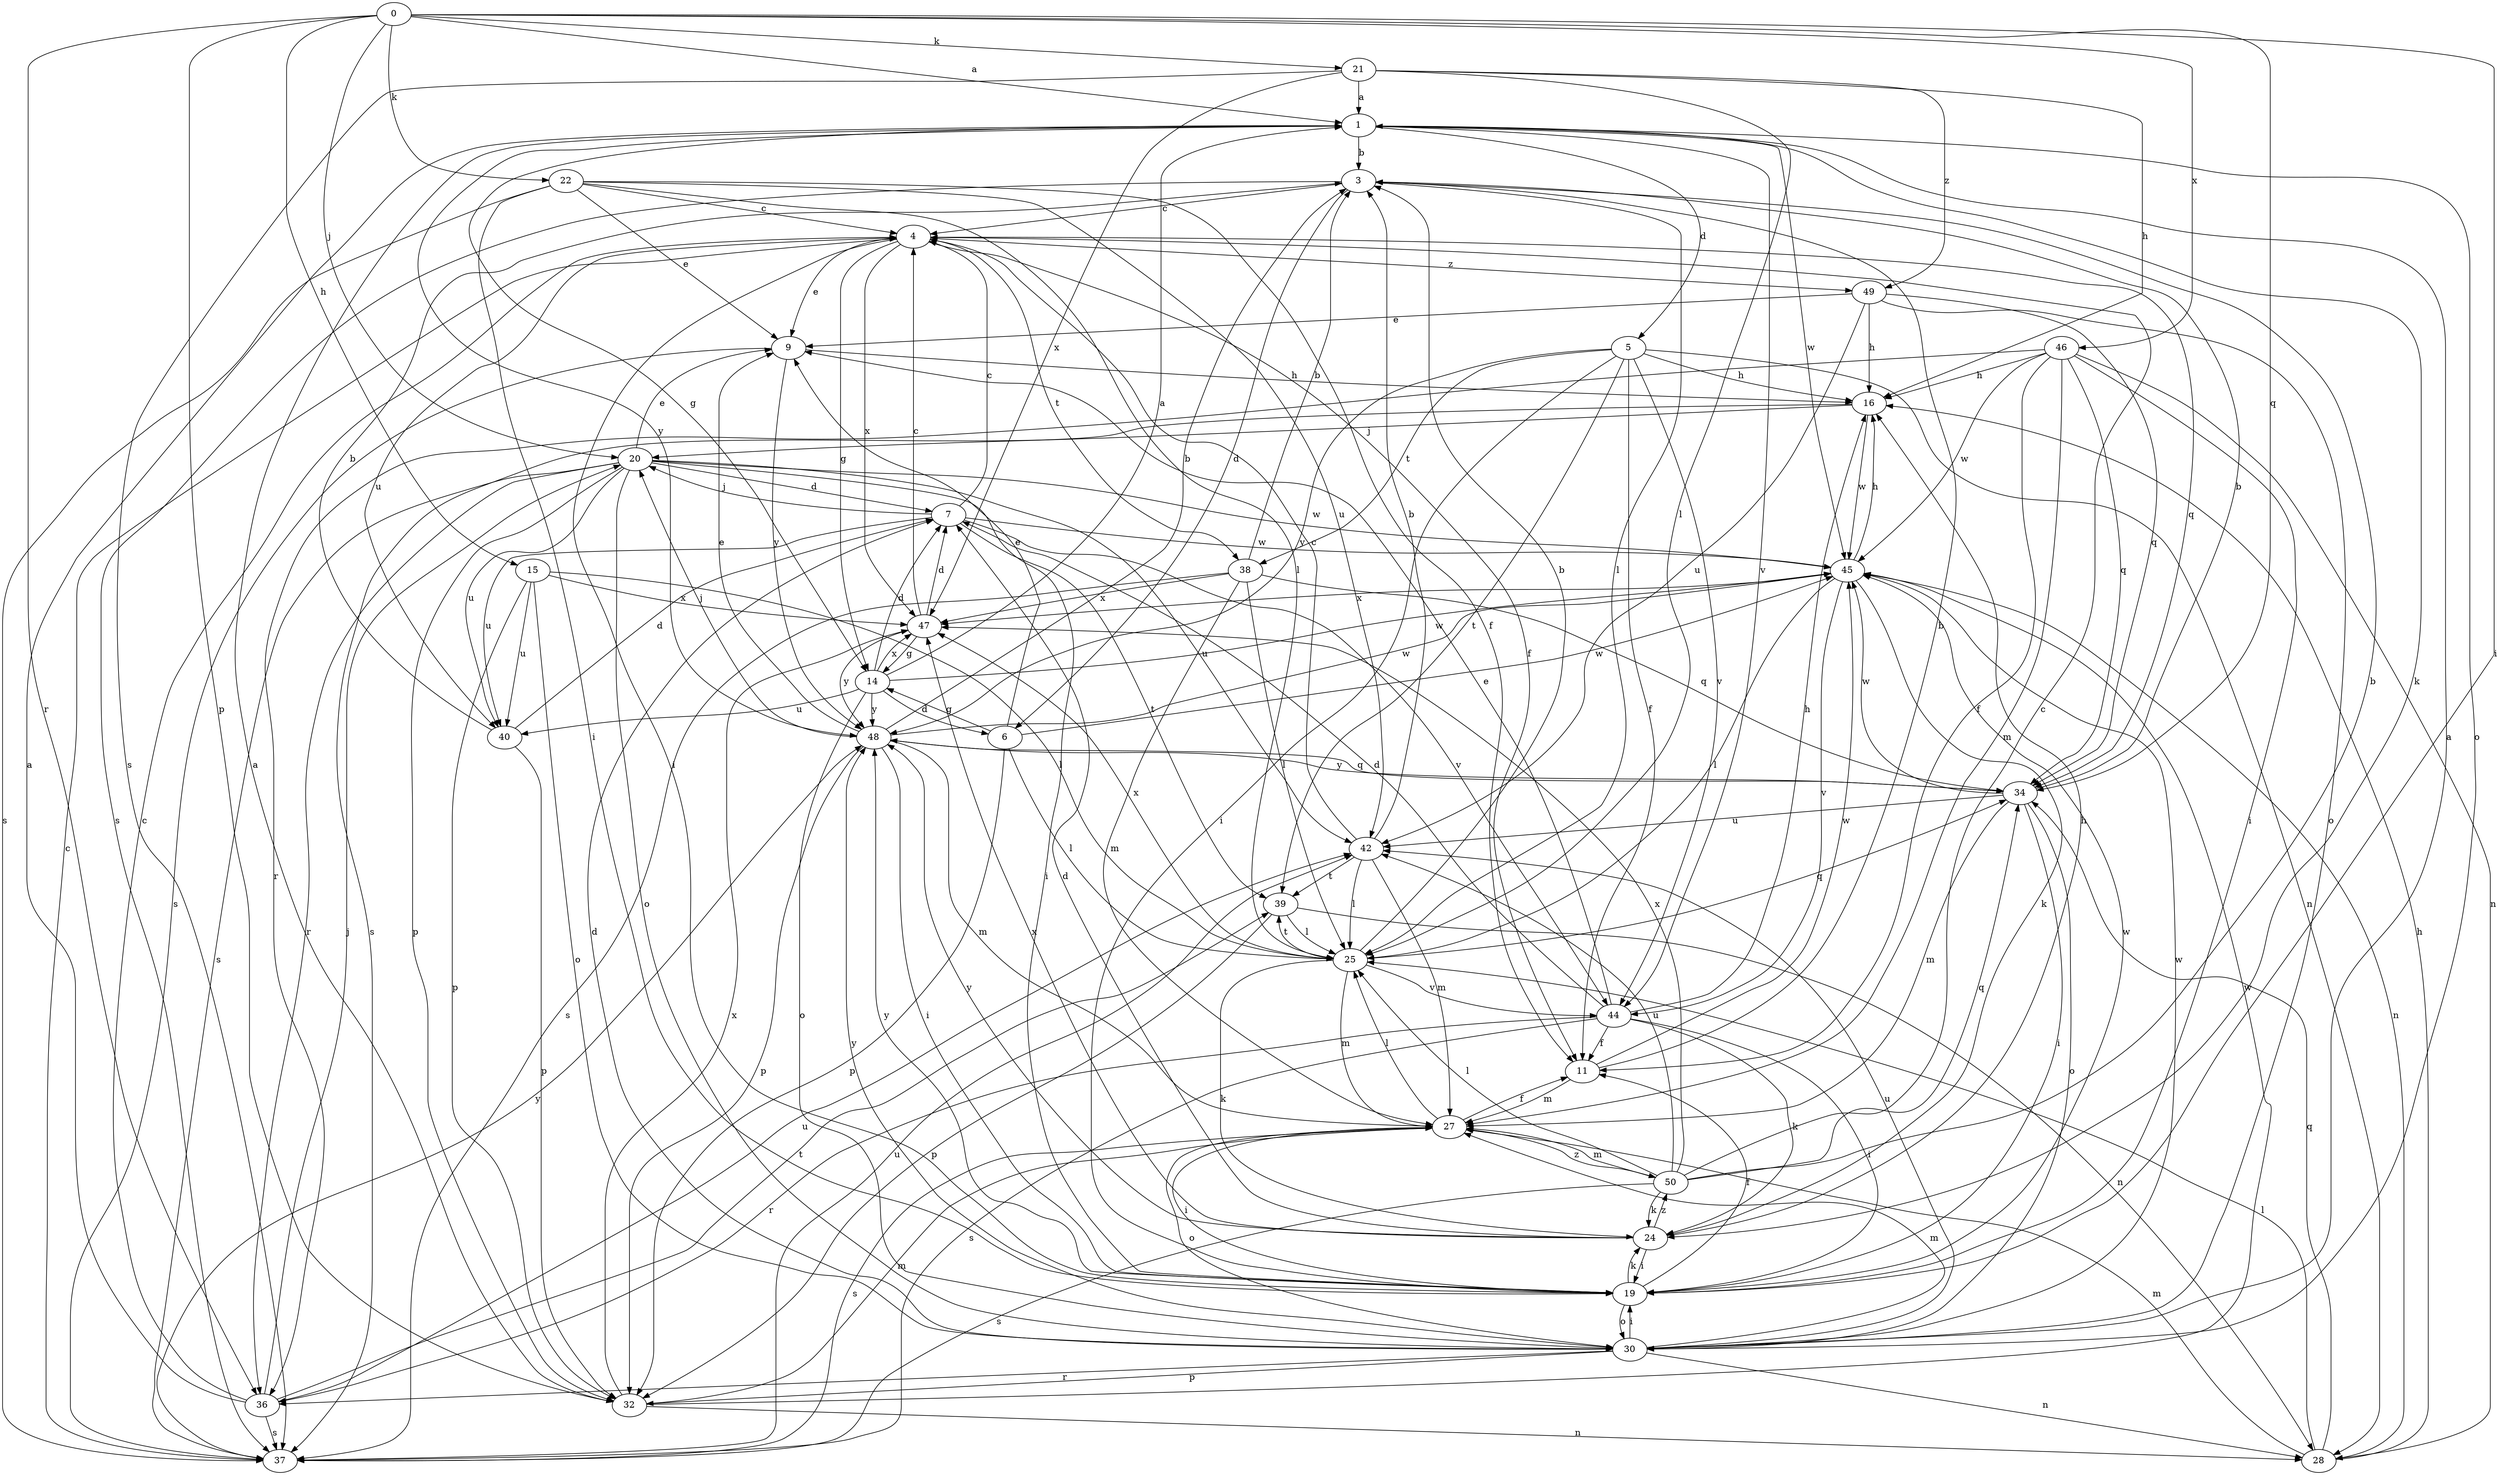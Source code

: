 strict digraph  {
0;
1;
3;
4;
5;
6;
7;
9;
11;
14;
15;
16;
19;
20;
21;
22;
24;
25;
27;
28;
30;
32;
34;
36;
37;
38;
39;
40;
42;
44;
45;
46;
47;
48;
49;
50;
0 -> 1  [label=a];
0 -> 15  [label=h];
0 -> 19  [label=i];
0 -> 20  [label=j];
0 -> 21  [label=k];
0 -> 22  [label=k];
0 -> 32  [label=p];
0 -> 34  [label=q];
0 -> 36  [label=r];
0 -> 46  [label=x];
1 -> 3  [label=b];
1 -> 5  [label=d];
1 -> 14  [label=g];
1 -> 24  [label=k];
1 -> 30  [label=o];
1 -> 44  [label=v];
1 -> 45  [label=w];
1 -> 48  [label=y];
3 -> 4  [label=c];
3 -> 6  [label=d];
3 -> 25  [label=l];
3 -> 37  [label=s];
4 -> 9  [label=e];
4 -> 11  [label=f];
4 -> 14  [label=g];
4 -> 19  [label=i];
4 -> 34  [label=q];
4 -> 38  [label=t];
4 -> 40  [label=u];
4 -> 47  [label=x];
4 -> 49  [label=z];
5 -> 11  [label=f];
5 -> 16  [label=h];
5 -> 19  [label=i];
5 -> 28  [label=n];
5 -> 38  [label=t];
5 -> 39  [label=t];
5 -> 44  [label=v];
5 -> 48  [label=y];
6 -> 9  [label=e];
6 -> 14  [label=g];
6 -> 25  [label=l];
6 -> 32  [label=p];
6 -> 45  [label=w];
7 -> 4  [label=c];
7 -> 20  [label=j];
7 -> 39  [label=t];
7 -> 40  [label=u];
7 -> 44  [label=v];
7 -> 45  [label=w];
9 -> 16  [label=h];
9 -> 37  [label=s];
9 -> 48  [label=y];
11 -> 3  [label=b];
11 -> 27  [label=m];
11 -> 45  [label=w];
14 -> 1  [label=a];
14 -> 6  [label=d];
14 -> 7  [label=d];
14 -> 30  [label=o];
14 -> 40  [label=u];
14 -> 45  [label=w];
14 -> 47  [label=x];
14 -> 48  [label=y];
15 -> 25  [label=l];
15 -> 30  [label=o];
15 -> 32  [label=p];
15 -> 40  [label=u];
15 -> 47  [label=x];
16 -> 20  [label=j];
16 -> 37  [label=s];
16 -> 45  [label=w];
19 -> 11  [label=f];
19 -> 24  [label=k];
19 -> 30  [label=o];
19 -> 45  [label=w];
19 -> 48  [label=y];
20 -> 7  [label=d];
20 -> 9  [label=e];
20 -> 19  [label=i];
20 -> 30  [label=o];
20 -> 32  [label=p];
20 -> 36  [label=r];
20 -> 37  [label=s];
20 -> 40  [label=u];
20 -> 42  [label=u];
20 -> 45  [label=w];
21 -> 1  [label=a];
21 -> 16  [label=h];
21 -> 25  [label=l];
21 -> 37  [label=s];
21 -> 47  [label=x];
21 -> 49  [label=z];
22 -> 4  [label=c];
22 -> 9  [label=e];
22 -> 11  [label=f];
22 -> 19  [label=i];
22 -> 25  [label=l];
22 -> 37  [label=s];
22 -> 42  [label=u];
24 -> 7  [label=d];
24 -> 16  [label=h];
24 -> 19  [label=i];
24 -> 47  [label=x];
24 -> 48  [label=y];
24 -> 50  [label=z];
25 -> 3  [label=b];
25 -> 24  [label=k];
25 -> 27  [label=m];
25 -> 34  [label=q];
25 -> 39  [label=t];
25 -> 44  [label=v];
25 -> 47  [label=x];
27 -> 11  [label=f];
27 -> 19  [label=i];
27 -> 25  [label=l];
27 -> 30  [label=o];
27 -> 37  [label=s];
27 -> 50  [label=z];
28 -> 16  [label=h];
28 -> 25  [label=l];
28 -> 27  [label=m];
28 -> 34  [label=q];
30 -> 1  [label=a];
30 -> 7  [label=d];
30 -> 19  [label=i];
30 -> 27  [label=m];
30 -> 28  [label=n];
30 -> 32  [label=p];
30 -> 36  [label=r];
30 -> 42  [label=u];
30 -> 45  [label=w];
30 -> 48  [label=y];
32 -> 1  [label=a];
32 -> 27  [label=m];
32 -> 28  [label=n];
32 -> 45  [label=w];
32 -> 47  [label=x];
34 -> 3  [label=b];
34 -> 19  [label=i];
34 -> 27  [label=m];
34 -> 30  [label=o];
34 -> 42  [label=u];
34 -> 45  [label=w];
34 -> 48  [label=y];
36 -> 1  [label=a];
36 -> 4  [label=c];
36 -> 20  [label=j];
36 -> 37  [label=s];
36 -> 39  [label=t];
36 -> 42  [label=u];
37 -> 4  [label=c];
37 -> 42  [label=u];
37 -> 48  [label=y];
38 -> 3  [label=b];
38 -> 25  [label=l];
38 -> 27  [label=m];
38 -> 34  [label=q];
38 -> 37  [label=s];
38 -> 47  [label=x];
39 -> 25  [label=l];
39 -> 28  [label=n];
39 -> 32  [label=p];
40 -> 3  [label=b];
40 -> 7  [label=d];
40 -> 32  [label=p];
42 -> 3  [label=b];
42 -> 4  [label=c];
42 -> 25  [label=l];
42 -> 27  [label=m];
42 -> 39  [label=t];
44 -> 7  [label=d];
44 -> 9  [label=e];
44 -> 11  [label=f];
44 -> 16  [label=h];
44 -> 19  [label=i];
44 -> 24  [label=k];
44 -> 36  [label=r];
44 -> 37  [label=s];
45 -> 16  [label=h];
45 -> 24  [label=k];
45 -> 25  [label=l];
45 -> 28  [label=n];
45 -> 44  [label=v];
45 -> 47  [label=x];
46 -> 11  [label=f];
46 -> 16  [label=h];
46 -> 19  [label=i];
46 -> 27  [label=m];
46 -> 28  [label=n];
46 -> 34  [label=q];
46 -> 36  [label=r];
46 -> 45  [label=w];
47 -> 4  [label=c];
47 -> 7  [label=d];
47 -> 14  [label=g];
47 -> 48  [label=y];
48 -> 3  [label=b];
48 -> 9  [label=e];
48 -> 19  [label=i];
48 -> 20  [label=j];
48 -> 27  [label=m];
48 -> 32  [label=p];
48 -> 34  [label=q];
48 -> 45  [label=w];
49 -> 9  [label=e];
49 -> 16  [label=h];
49 -> 30  [label=o];
49 -> 34  [label=q];
49 -> 42  [label=u];
50 -> 3  [label=b];
50 -> 4  [label=c];
50 -> 24  [label=k];
50 -> 25  [label=l];
50 -> 27  [label=m];
50 -> 34  [label=q];
50 -> 37  [label=s];
50 -> 42  [label=u];
50 -> 47  [label=x];
}
